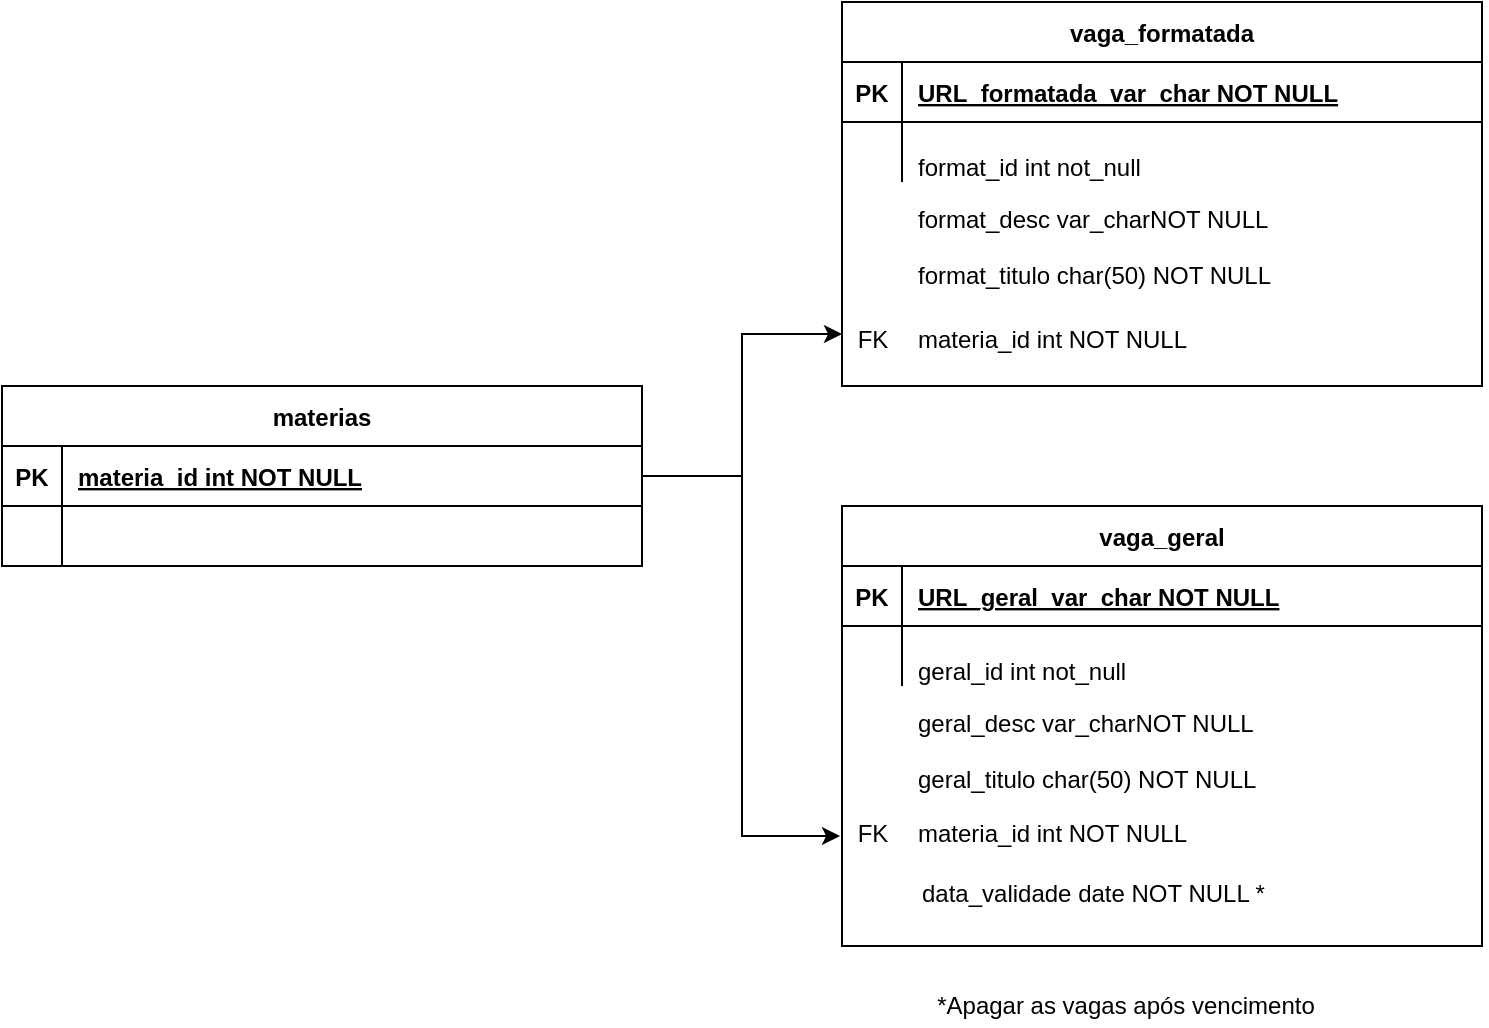 <mxfile version="14.9.8" type="github" pages="3">
  <diagram id="czYuIRbQ6l2w0m3v4Nq1" name="MER">
    <mxGraphModel dx="1422" dy="742" grid="1" gridSize="10" guides="1" tooltips="1" connect="1" arrows="1" fold="1" page="1" pageScale="1" pageWidth="850" pageHeight="1100" math="0" shadow="0">
      <root>
        <mxCell id="0" />
        <mxCell id="1" parent="0" />
        <mxCell id="hlGLuwuzqGQmsSktjfiK-1" value="vaga_geral" style="shape=table;startSize=30;container=1;collapsible=1;childLayout=tableLayout;fixedRows=1;rowLines=0;fontStyle=1;align=center;resizeLast=1;" parent="1" vertex="1">
          <mxGeometry x="460" y="400" width="320" height="220" as="geometry">
            <mxRectangle x="120" y="120" width="100" height="30" as="alternateBounds" />
          </mxGeometry>
        </mxCell>
        <mxCell id="hlGLuwuzqGQmsSktjfiK-2" value="" style="shape=partialRectangle;collapsible=0;dropTarget=0;pointerEvents=0;fillColor=none;points=[[0,0.5],[1,0.5]];portConstraint=eastwest;top=0;left=0;right=0;bottom=1;" parent="hlGLuwuzqGQmsSktjfiK-1" vertex="1">
          <mxGeometry y="30" width="320" height="30" as="geometry" />
        </mxCell>
        <mxCell id="hlGLuwuzqGQmsSktjfiK-3" value="PK" style="shape=partialRectangle;overflow=hidden;connectable=0;fillColor=none;top=0;left=0;bottom=0;right=0;fontStyle=1;" parent="hlGLuwuzqGQmsSktjfiK-2" vertex="1">
          <mxGeometry width="30" height="30" as="geometry" />
        </mxCell>
        <mxCell id="hlGLuwuzqGQmsSktjfiK-4" value="URL_geral  var_char NOT NULL " style="shape=partialRectangle;overflow=hidden;connectable=0;fillColor=none;top=0;left=0;bottom=0;right=0;align=left;spacingLeft=6;fontStyle=5;" parent="hlGLuwuzqGQmsSktjfiK-2" vertex="1">
          <mxGeometry x="30" width="290" height="30" as="geometry" />
        </mxCell>
        <mxCell id="hlGLuwuzqGQmsSktjfiK-5" value="" style="shape=partialRectangle;collapsible=0;dropTarget=0;pointerEvents=0;fillColor=none;points=[[0,0.5],[1,0.5]];portConstraint=eastwest;top=0;left=0;right=0;bottom=0;" parent="hlGLuwuzqGQmsSktjfiK-1" vertex="1">
          <mxGeometry y="60" width="320" height="30" as="geometry" />
        </mxCell>
        <mxCell id="hlGLuwuzqGQmsSktjfiK-6" value="" style="shape=partialRectangle;overflow=hidden;connectable=0;fillColor=none;top=0;left=0;bottom=0;right=0;" parent="hlGLuwuzqGQmsSktjfiK-5" vertex="1">
          <mxGeometry width="30" height="30" as="geometry" />
        </mxCell>
        <mxCell id="hlGLuwuzqGQmsSktjfiK-7" value="" style="shape=partialRectangle;overflow=hidden;connectable=0;fillColor=none;top=0;left=0;bottom=0;right=0;align=left;spacingLeft=6;" parent="hlGLuwuzqGQmsSktjfiK-5" vertex="1">
          <mxGeometry x="30" width="290" height="30" as="geometry" />
        </mxCell>
        <mxCell id="hlGLuwuzqGQmsSktjfiK-8" value="geral_desc var_charNOT NULL" style="shape=partialRectangle;overflow=hidden;connectable=0;fillColor=none;top=0;left=0;bottom=0;right=0;align=left;spacingLeft=6;" parent="1" vertex="1">
          <mxGeometry x="490" y="493" width="290" height="30" as="geometry" />
        </mxCell>
        <mxCell id="hlGLuwuzqGQmsSktjfiK-9" value="geral_titulo char(50) NOT NULL" style="shape=partialRectangle;overflow=hidden;connectable=0;fillColor=none;top=0;left=0;bottom=0;right=0;align=left;spacingLeft=6;" parent="1" vertex="1">
          <mxGeometry x="490" y="521" width="290" height="30" as="geometry" />
        </mxCell>
        <mxCell id="hlGLuwuzqGQmsSktjfiK-10" value="geral_id int not_null" style="shape=partialRectangle;overflow=hidden;connectable=0;fillColor=none;top=0;left=0;bottom=0;right=0;align=left;spacingLeft=6;" parent="1" vertex="1">
          <mxGeometry x="490" y="467" width="290" height="30" as="geometry" />
        </mxCell>
        <mxCell id="hlGLuwuzqGQmsSktjfiK-11" value="vaga_formatada" style="shape=table;startSize=30;container=1;collapsible=1;childLayout=tableLayout;fixedRows=1;rowLines=0;fontStyle=1;align=center;resizeLast=1;" parent="1" vertex="1">
          <mxGeometry x="460" y="148" width="320" height="192" as="geometry">
            <mxRectangle x="120" y="120" width="100" height="30" as="alternateBounds" />
          </mxGeometry>
        </mxCell>
        <mxCell id="hlGLuwuzqGQmsSktjfiK-12" value="" style="shape=partialRectangle;collapsible=0;dropTarget=0;pointerEvents=0;fillColor=none;points=[[0,0.5],[1,0.5]];portConstraint=eastwest;top=0;left=0;right=0;bottom=1;" parent="hlGLuwuzqGQmsSktjfiK-11" vertex="1">
          <mxGeometry y="30" width="320" height="30" as="geometry" />
        </mxCell>
        <mxCell id="hlGLuwuzqGQmsSktjfiK-13" value="PK" style="shape=partialRectangle;overflow=hidden;connectable=0;fillColor=none;top=0;left=0;bottom=0;right=0;fontStyle=1;" parent="hlGLuwuzqGQmsSktjfiK-12" vertex="1">
          <mxGeometry width="30" height="30" as="geometry" />
        </mxCell>
        <mxCell id="hlGLuwuzqGQmsSktjfiK-14" value="URL_formatada  var_char NOT NULL " style="shape=partialRectangle;overflow=hidden;connectable=0;fillColor=none;top=0;left=0;bottom=0;right=0;align=left;spacingLeft=6;fontStyle=5;" parent="hlGLuwuzqGQmsSktjfiK-12" vertex="1">
          <mxGeometry x="30" width="290" height="30" as="geometry" />
        </mxCell>
        <mxCell id="hlGLuwuzqGQmsSktjfiK-15" value="" style="shape=partialRectangle;collapsible=0;dropTarget=0;pointerEvents=0;fillColor=none;points=[[0,0.5],[1,0.5]];portConstraint=eastwest;top=0;left=0;right=0;bottom=0;" parent="hlGLuwuzqGQmsSktjfiK-11" vertex="1">
          <mxGeometry y="60" width="320" height="30" as="geometry" />
        </mxCell>
        <mxCell id="hlGLuwuzqGQmsSktjfiK-16" value="" style="shape=partialRectangle;overflow=hidden;connectable=0;fillColor=none;top=0;left=0;bottom=0;right=0;" parent="hlGLuwuzqGQmsSktjfiK-15" vertex="1">
          <mxGeometry width="30" height="30" as="geometry" />
        </mxCell>
        <mxCell id="hlGLuwuzqGQmsSktjfiK-17" value="" style="shape=partialRectangle;overflow=hidden;connectable=0;fillColor=none;top=0;left=0;bottom=0;right=0;align=left;spacingLeft=6;" parent="hlGLuwuzqGQmsSktjfiK-15" vertex="1">
          <mxGeometry x="30" width="290" height="30" as="geometry" />
        </mxCell>
        <mxCell id="hlGLuwuzqGQmsSktjfiK-18" value="format_desc var_charNOT NULL" style="shape=partialRectangle;overflow=hidden;connectable=0;fillColor=none;top=0;left=0;bottom=0;right=0;align=left;spacingLeft=6;" parent="1" vertex="1">
          <mxGeometry x="490" y="241" width="290" height="30" as="geometry" />
        </mxCell>
        <mxCell id="hlGLuwuzqGQmsSktjfiK-19" value="format_titulo char(50) NOT NULL" style="shape=partialRectangle;overflow=hidden;connectable=0;fillColor=none;top=0;left=0;bottom=0;right=0;align=left;spacingLeft=6;" parent="1" vertex="1">
          <mxGeometry x="490" y="269" width="290" height="30" as="geometry" />
        </mxCell>
        <mxCell id="hlGLuwuzqGQmsSktjfiK-20" value="format_id int not_null" style="shape=partialRectangle;overflow=hidden;connectable=0;fillColor=none;top=0;left=0;bottom=0;right=0;align=left;spacingLeft=6;" parent="1" vertex="1">
          <mxGeometry x="490" y="215" width="290" height="30" as="geometry" />
        </mxCell>
        <mxCell id="hlGLuwuzqGQmsSktjfiK-21" value="materias" style="shape=table;startSize=30;container=1;collapsible=1;childLayout=tableLayout;fixedRows=1;rowLines=0;fontStyle=1;align=center;resizeLast=1;" parent="1" vertex="1">
          <mxGeometry x="40" y="340" width="320" height="90" as="geometry">
            <mxRectangle x="120" y="120" width="100" height="30" as="alternateBounds" />
          </mxGeometry>
        </mxCell>
        <mxCell id="hlGLuwuzqGQmsSktjfiK-22" value="" style="shape=partialRectangle;collapsible=0;dropTarget=0;pointerEvents=0;fillColor=none;points=[[0,0.5],[1,0.5]];portConstraint=eastwest;top=0;left=0;right=0;bottom=1;" parent="hlGLuwuzqGQmsSktjfiK-21" vertex="1">
          <mxGeometry y="30" width="320" height="30" as="geometry" />
        </mxCell>
        <mxCell id="hlGLuwuzqGQmsSktjfiK-23" value="PK" style="shape=partialRectangle;overflow=hidden;connectable=0;fillColor=none;top=0;left=0;bottom=0;right=0;fontStyle=1;" parent="hlGLuwuzqGQmsSktjfiK-22" vertex="1">
          <mxGeometry width="30" height="30" as="geometry" />
        </mxCell>
        <mxCell id="hlGLuwuzqGQmsSktjfiK-24" value="materia_id int NOT NULL" style="shape=partialRectangle;overflow=hidden;connectable=0;fillColor=none;top=0;left=0;bottom=0;right=0;align=left;spacingLeft=6;fontStyle=5;" parent="hlGLuwuzqGQmsSktjfiK-22" vertex="1">
          <mxGeometry x="30" width="290" height="30" as="geometry" />
        </mxCell>
        <mxCell id="hlGLuwuzqGQmsSktjfiK-25" value="" style="shape=partialRectangle;collapsible=0;dropTarget=0;pointerEvents=0;fillColor=none;points=[[0,0.5],[1,0.5]];portConstraint=eastwest;top=0;left=0;right=0;bottom=0;" parent="hlGLuwuzqGQmsSktjfiK-21" vertex="1">
          <mxGeometry y="60" width="320" height="30" as="geometry" />
        </mxCell>
        <mxCell id="hlGLuwuzqGQmsSktjfiK-26" value="" style="shape=partialRectangle;overflow=hidden;connectable=0;fillColor=none;top=0;left=0;bottom=0;right=0;" parent="hlGLuwuzqGQmsSktjfiK-25" vertex="1">
          <mxGeometry width="30" height="30" as="geometry" />
        </mxCell>
        <mxCell id="hlGLuwuzqGQmsSktjfiK-27" value="" style="shape=partialRectangle;overflow=hidden;connectable=0;fillColor=none;top=0;left=0;bottom=0;right=0;align=left;spacingLeft=6;" parent="hlGLuwuzqGQmsSktjfiK-25" vertex="1">
          <mxGeometry x="30" width="290" height="30" as="geometry" />
        </mxCell>
        <mxCell id="hlGLuwuzqGQmsSktjfiK-28" value="materia_id int NOT NULL" style="shape=partialRectangle;overflow=hidden;connectable=0;fillColor=none;top=0;left=0;bottom=0;right=0;align=left;spacingLeft=6;" parent="1" vertex="1">
          <mxGeometry x="490" y="548" width="290" height="30" as="geometry" />
        </mxCell>
        <mxCell id="hlGLuwuzqGQmsSktjfiK-29" value="FK" style="text;html=1;align=center;verticalAlign=middle;resizable=0;points=[];autosize=1;strokeColor=none;" parent="1" vertex="1">
          <mxGeometry x="460" y="554" width="30" height="20" as="geometry" />
        </mxCell>
        <mxCell id="hlGLuwuzqGQmsSktjfiK-30" value="materia_id int NOT NULL" style="shape=partialRectangle;overflow=hidden;connectable=0;fillColor=none;top=0;left=0;bottom=0;right=0;align=left;spacingLeft=6;" parent="1" vertex="1">
          <mxGeometry x="490" y="301" width="290" height="30" as="geometry" />
        </mxCell>
        <mxCell id="hlGLuwuzqGQmsSktjfiK-31" value="FK" style="text;html=1;align=center;verticalAlign=middle;resizable=0;points=[];autosize=1;strokeColor=none;" parent="1" vertex="1">
          <mxGeometry x="460" y="307" width="30" height="20" as="geometry" />
        </mxCell>
        <mxCell id="hlGLuwuzqGQmsSktjfiK-32" style="edgeStyle=orthogonalEdgeStyle;rounded=0;orthogonalLoop=1;jettySize=auto;html=1;exitX=1;exitY=0.5;exitDx=0;exitDy=0;entryX=0;entryY=0.35;entryDx=0;entryDy=0;entryPerimeter=0;" parent="1" source="hlGLuwuzqGQmsSktjfiK-22" target="hlGLuwuzqGQmsSktjfiK-31" edge="1">
          <mxGeometry relative="1" as="geometry" />
        </mxCell>
        <mxCell id="hlGLuwuzqGQmsSktjfiK-33" style="edgeStyle=orthogonalEdgeStyle;rounded=0;orthogonalLoop=1;jettySize=auto;html=1;exitX=1;exitY=0.5;exitDx=0;exitDy=0;entryX=-0.033;entryY=0.55;entryDx=0;entryDy=0;entryPerimeter=0;" parent="1" source="hlGLuwuzqGQmsSktjfiK-22" target="hlGLuwuzqGQmsSktjfiK-29" edge="1">
          <mxGeometry relative="1" as="geometry" />
        </mxCell>
        <mxCell id="R3ozqUevTF7wbkg006Hf-2" value="data_validade date NOT NULL *" style="shape=partialRectangle;overflow=hidden;connectable=0;fillColor=none;top=0;left=0;bottom=0;right=0;align=left;spacingLeft=6;" vertex="1" parent="1">
          <mxGeometry x="492" y="578" width="290" height="30" as="geometry" />
        </mxCell>
        <mxCell id="R3ozqUevTF7wbkg006Hf-3" value="*Apagar as vagas após vencimento" style="text;html=1;strokeColor=none;fillColor=none;align=center;verticalAlign=middle;whiteSpace=wrap;rounded=0;" vertex="1" parent="1">
          <mxGeometry x="492" y="640" width="220" height="20" as="geometry" />
        </mxCell>
      </root>
    </mxGraphModel>
  </diagram>
  <diagram id="5HQZHZXI6CJOZLei4cRY" name="Use Case">
    <mxGraphModel dx="981" dy="512" grid="1" gridSize="10" guides="1" tooltips="1" connect="1" arrows="1" fold="1" page="1" pageScale="1" pageWidth="850" pageHeight="1100" math="0" shadow="0">
      <root>
        <mxCell id="19ek_G5kQp1LX_UoxI3b-0" />
        <mxCell id="19ek_G5kQp1LX_UoxI3b-1" parent="19ek_G5kQp1LX_UoxI3b-0" />
        <mxCell id="v95JeKkRksGh9sBzTp4K-0" value="" style="rounded=1;whiteSpace=wrap;html=1;" parent="19ek_G5kQp1LX_UoxI3b-1" vertex="1">
          <mxGeometry x="230" y="160" width="210" height="390" as="geometry" />
        </mxCell>
        <mxCell id="DesbnE-GQGL-AsB6o-nn-5" style="edgeStyle=orthogonalEdgeStyle;rounded=0;orthogonalLoop=1;jettySize=auto;html=1;entryX=1;entryY=0.5;entryDx=0;entryDy=0;" edge="1" parent="19ek_G5kQp1LX_UoxI3b-1" source="v95JeKkRksGh9sBzTp4K-1" target="v95JeKkRksGh9sBzTp4K-8">
          <mxGeometry relative="1" as="geometry" />
        </mxCell>
        <mxCell id="v95JeKkRksGh9sBzTp4K-1" value="&lt;div&gt;candidato&lt;/div&gt;" style="shape=umlActor;verticalLabelPosition=bottom;verticalAlign=top;html=1;outlineConnect=0;" parent="19ek_G5kQp1LX_UoxI3b-1" vertex="1">
          <mxGeometry x="550" y="230" width="30" height="60" as="geometry" />
        </mxCell>
        <mxCell id="DesbnE-GQGL-AsB6o-nn-7" style="edgeStyle=orthogonalEdgeStyle;rounded=0;orthogonalLoop=1;jettySize=auto;html=1;entryX=0.5;entryY=1;entryDx=0;entryDy=0;" edge="1" parent="19ek_G5kQp1LX_UoxI3b-1" source="v95JeKkRksGh9sBzTp4K-3" target="v95JeKkRksGh9sBzTp4K-8">
          <mxGeometry relative="1" as="geometry" />
        </mxCell>
        <mxCell id="v95JeKkRksGh9sBzTp4K-3" value="/" style="ellipse;whiteSpace=wrap;html=1;" parent="19ek_G5kQp1LX_UoxI3b-1" vertex="1">
          <mxGeometry x="275.5" y="340" width="120" height="60" as="geometry" />
        </mxCell>
        <mxCell id="v95JeKkRksGh9sBzTp4K-6" value="TecBusca" style="text;html=1;strokeColor=none;fillColor=none;align=center;verticalAlign=middle;whiteSpace=wrap;rounded=0;" parent="19ek_G5kQp1LX_UoxI3b-1" vertex="1">
          <mxGeometry x="290" y="180" width="90" height="20" as="geometry" />
        </mxCell>
        <mxCell id="v95JeKkRksGh9sBzTp4K-7" value="&lt;div&gt;Visualizar&lt;/div&gt;&lt;div&gt;vagas&lt;/div&gt;" style="text;html=1;strokeColor=none;fillColor=none;align=center;verticalAlign=middle;whiteSpace=wrap;rounded=0;" parent="19ek_G5kQp1LX_UoxI3b-1" vertex="1">
          <mxGeometry x="292.5" y="356" width="90" height="30" as="geometry" />
        </mxCell>
        <mxCell id="v95JeKkRksGh9sBzTp4K-8" value="" style="ellipse;whiteSpace=wrap;html=1;" parent="19ek_G5kQp1LX_UoxI3b-1" vertex="1">
          <mxGeometry x="275" y="230" width="120" height="60" as="geometry" />
        </mxCell>
        <mxCell id="v95JeKkRksGh9sBzTp4K-9" value="Pesquisar vagas" style="text;html=1;strokeColor=none;fillColor=none;align=center;verticalAlign=middle;whiteSpace=wrap;rounded=0;" parent="19ek_G5kQp1LX_UoxI3b-1" vertex="1">
          <mxGeometry x="290" y="240" width="90" height="40" as="geometry" />
        </mxCell>
        <mxCell id="DesbnE-GQGL-AsB6o-nn-8" style="edgeStyle=orthogonalEdgeStyle;rounded=0;orthogonalLoop=1;jettySize=auto;html=1;entryX=0;entryY=0.5;entryDx=0;entryDy=0;" edge="1" parent="19ek_G5kQp1LX_UoxI3b-1" source="DesbnE-GQGL-AsB6o-nn-0" target="DesbnE-GQGL-AsB6o-nn-1">
          <mxGeometry relative="1" as="geometry" />
        </mxCell>
        <mxCell id="DesbnE-GQGL-AsB6o-nn-0" value="Sistema" style="shape=umlActor;verticalLabelPosition=bottom;verticalAlign=top;html=1;outlineConnect=0;" vertex="1" parent="19ek_G5kQp1LX_UoxI3b-1">
          <mxGeometry x="50" y="450" width="30" height="60" as="geometry" />
        </mxCell>
        <mxCell id="DesbnE-GQGL-AsB6o-nn-1" value="" style="ellipse;whiteSpace=wrap;html=1;" vertex="1" parent="19ek_G5kQp1LX_UoxI3b-1">
          <mxGeometry x="280" y="450" width="115" height="60" as="geometry" />
        </mxCell>
        <mxCell id="DesbnE-GQGL-AsB6o-nn-2" value="Cadastrar vagas" style="text;html=1;strokeColor=none;fillColor=none;align=center;verticalAlign=middle;whiteSpace=wrap;rounded=0;" vertex="1" parent="19ek_G5kQp1LX_UoxI3b-1">
          <mxGeometry x="290" y="460" width="90" height="40" as="geometry" />
        </mxCell>
      </root>
    </mxGraphModel>
  </diagram>
  <diagram id="tID1n13CGh0lt_Elbe-U" name="Diagrama de atividades">
    <mxGraphModel dx="1422" dy="742" grid="1" gridSize="10" guides="1" tooltips="1" connect="1" arrows="1" fold="1" page="1" pageScale="1" pageWidth="850" pageHeight="1100" math="0" shadow="0">
      <root>
        <mxCell id="aurPjL6bR6JKtBZm8IZp-0" />
        <mxCell id="aurPjL6bR6JKtBZm8IZp-1" parent="aurPjL6bR6JKtBZm8IZp-0" />
        <mxCell id="aurPjL6bR6JKtBZm8IZp-7" value="" style="shape=table;startSize=0;container=1;collapsible=0;childLayout=tableLayout;" vertex="1" parent="aurPjL6bR6JKtBZm8IZp-1">
          <mxGeometry x="30" y="100" width="790" height="310" as="geometry" />
        </mxCell>
        <mxCell id="aurPjL6bR6JKtBZm8IZp-8" value="" style="shape=partialRectangle;collapsible=0;dropTarget=0;pointerEvents=0;fillColor=none;top=0;left=0;bottom=0;right=0;points=[[0,0.5],[1,0.5]];portConstraint=eastwest;" vertex="1" parent="aurPjL6bR6JKtBZm8IZp-7">
          <mxGeometry width="790" height="50" as="geometry" />
        </mxCell>
        <mxCell id="aurPjL6bR6JKtBZm8IZp-9" value="" style="shape=partialRectangle;html=1;whiteSpace=wrap;connectable=0;overflow=hidden;fillColor=none;top=0;left=0;bottom=0;right=0;pointerEvents=1;" vertex="1" parent="aurPjL6bR6JKtBZm8IZp-8">
          <mxGeometry width="263" height="50" as="geometry" />
        </mxCell>
        <mxCell id="aurPjL6bR6JKtBZm8IZp-10" value="" style="shape=partialRectangle;html=1;whiteSpace=wrap;connectable=0;overflow=hidden;fillColor=none;top=0;left=0;bottom=0;right=0;pointerEvents=1;" vertex="1" parent="aurPjL6bR6JKtBZm8IZp-8">
          <mxGeometry x="263" width="264" height="50" as="geometry" />
        </mxCell>
        <mxCell id="aurPjL6bR6JKtBZm8IZp-11" value="" style="shape=partialRectangle;html=1;whiteSpace=wrap;connectable=0;overflow=hidden;fillColor=none;top=0;left=0;bottom=0;right=0;pointerEvents=1;" vertex="1" parent="aurPjL6bR6JKtBZm8IZp-8">
          <mxGeometry x="527" width="263" height="50" as="geometry" />
        </mxCell>
        <mxCell id="aurPjL6bR6JKtBZm8IZp-12" value="" style="shape=partialRectangle;collapsible=0;dropTarget=0;pointerEvents=0;fillColor=none;top=0;left=0;bottom=0;right=0;points=[[0,0.5],[1,0.5]];portConstraint=eastwest;" vertex="1" parent="aurPjL6bR6JKtBZm8IZp-7">
          <mxGeometry y="50" width="790" height="260" as="geometry" />
        </mxCell>
        <mxCell id="aurPjL6bR6JKtBZm8IZp-13" value="" style="shape=partialRectangle;html=1;whiteSpace=wrap;connectable=0;overflow=hidden;fillColor=none;top=0;left=0;bottom=0;right=0;pointerEvents=1;" vertex="1" parent="aurPjL6bR6JKtBZm8IZp-12">
          <mxGeometry width="263" height="260" as="geometry" />
        </mxCell>
        <mxCell id="aurPjL6bR6JKtBZm8IZp-14" value="" style="shape=partialRectangle;html=1;whiteSpace=wrap;connectable=0;overflow=hidden;fillColor=none;top=0;left=0;bottom=0;right=0;pointerEvents=1;" vertex="1" parent="aurPjL6bR6JKtBZm8IZp-12">
          <mxGeometry x="263" width="264" height="260" as="geometry" />
        </mxCell>
        <mxCell id="aurPjL6bR6JKtBZm8IZp-15" value="" style="shape=partialRectangle;html=1;whiteSpace=wrap;connectable=0;overflow=hidden;fillColor=none;top=0;left=0;bottom=0;right=0;pointerEvents=1;" vertex="1" parent="aurPjL6bR6JKtBZm8IZp-12">
          <mxGeometry x="527" width="263" height="260" as="geometry" />
        </mxCell>
        <mxCell id="lxFaHfnZ8NVm4HfucrU9-0" value="Scrapper" style="text;html=1;strokeColor=none;fillColor=none;align=center;verticalAlign=middle;whiteSpace=wrap;rounded=0;" vertex="1" parent="aurPjL6bR6JKtBZm8IZp-1">
          <mxGeometry x="30" y="100" width="260" height="50" as="geometry" />
        </mxCell>
        <mxCell id="lxFaHfnZ8NVm4HfucrU9-1" value="Naive Classificator" style="text;html=1;strokeColor=none;fillColor=none;align=center;verticalAlign=middle;whiteSpace=wrap;rounded=0;" vertex="1" parent="aurPjL6bR6JKtBZm8IZp-1">
          <mxGeometry x="295" y="100" width="260" height="50" as="geometry" />
        </mxCell>
        <mxCell id="lxFaHfnZ8NVm4HfucrU9-2" value="Site (Interface humana)" style="text;html=1;strokeColor=none;fillColor=none;align=center;verticalAlign=middle;whiteSpace=wrap;rounded=0;" vertex="1" parent="aurPjL6bR6JKtBZm8IZp-1">
          <mxGeometry x="555" y="100" width="260" height="50" as="geometry" />
        </mxCell>
      </root>
    </mxGraphModel>
  </diagram>
</mxfile>
